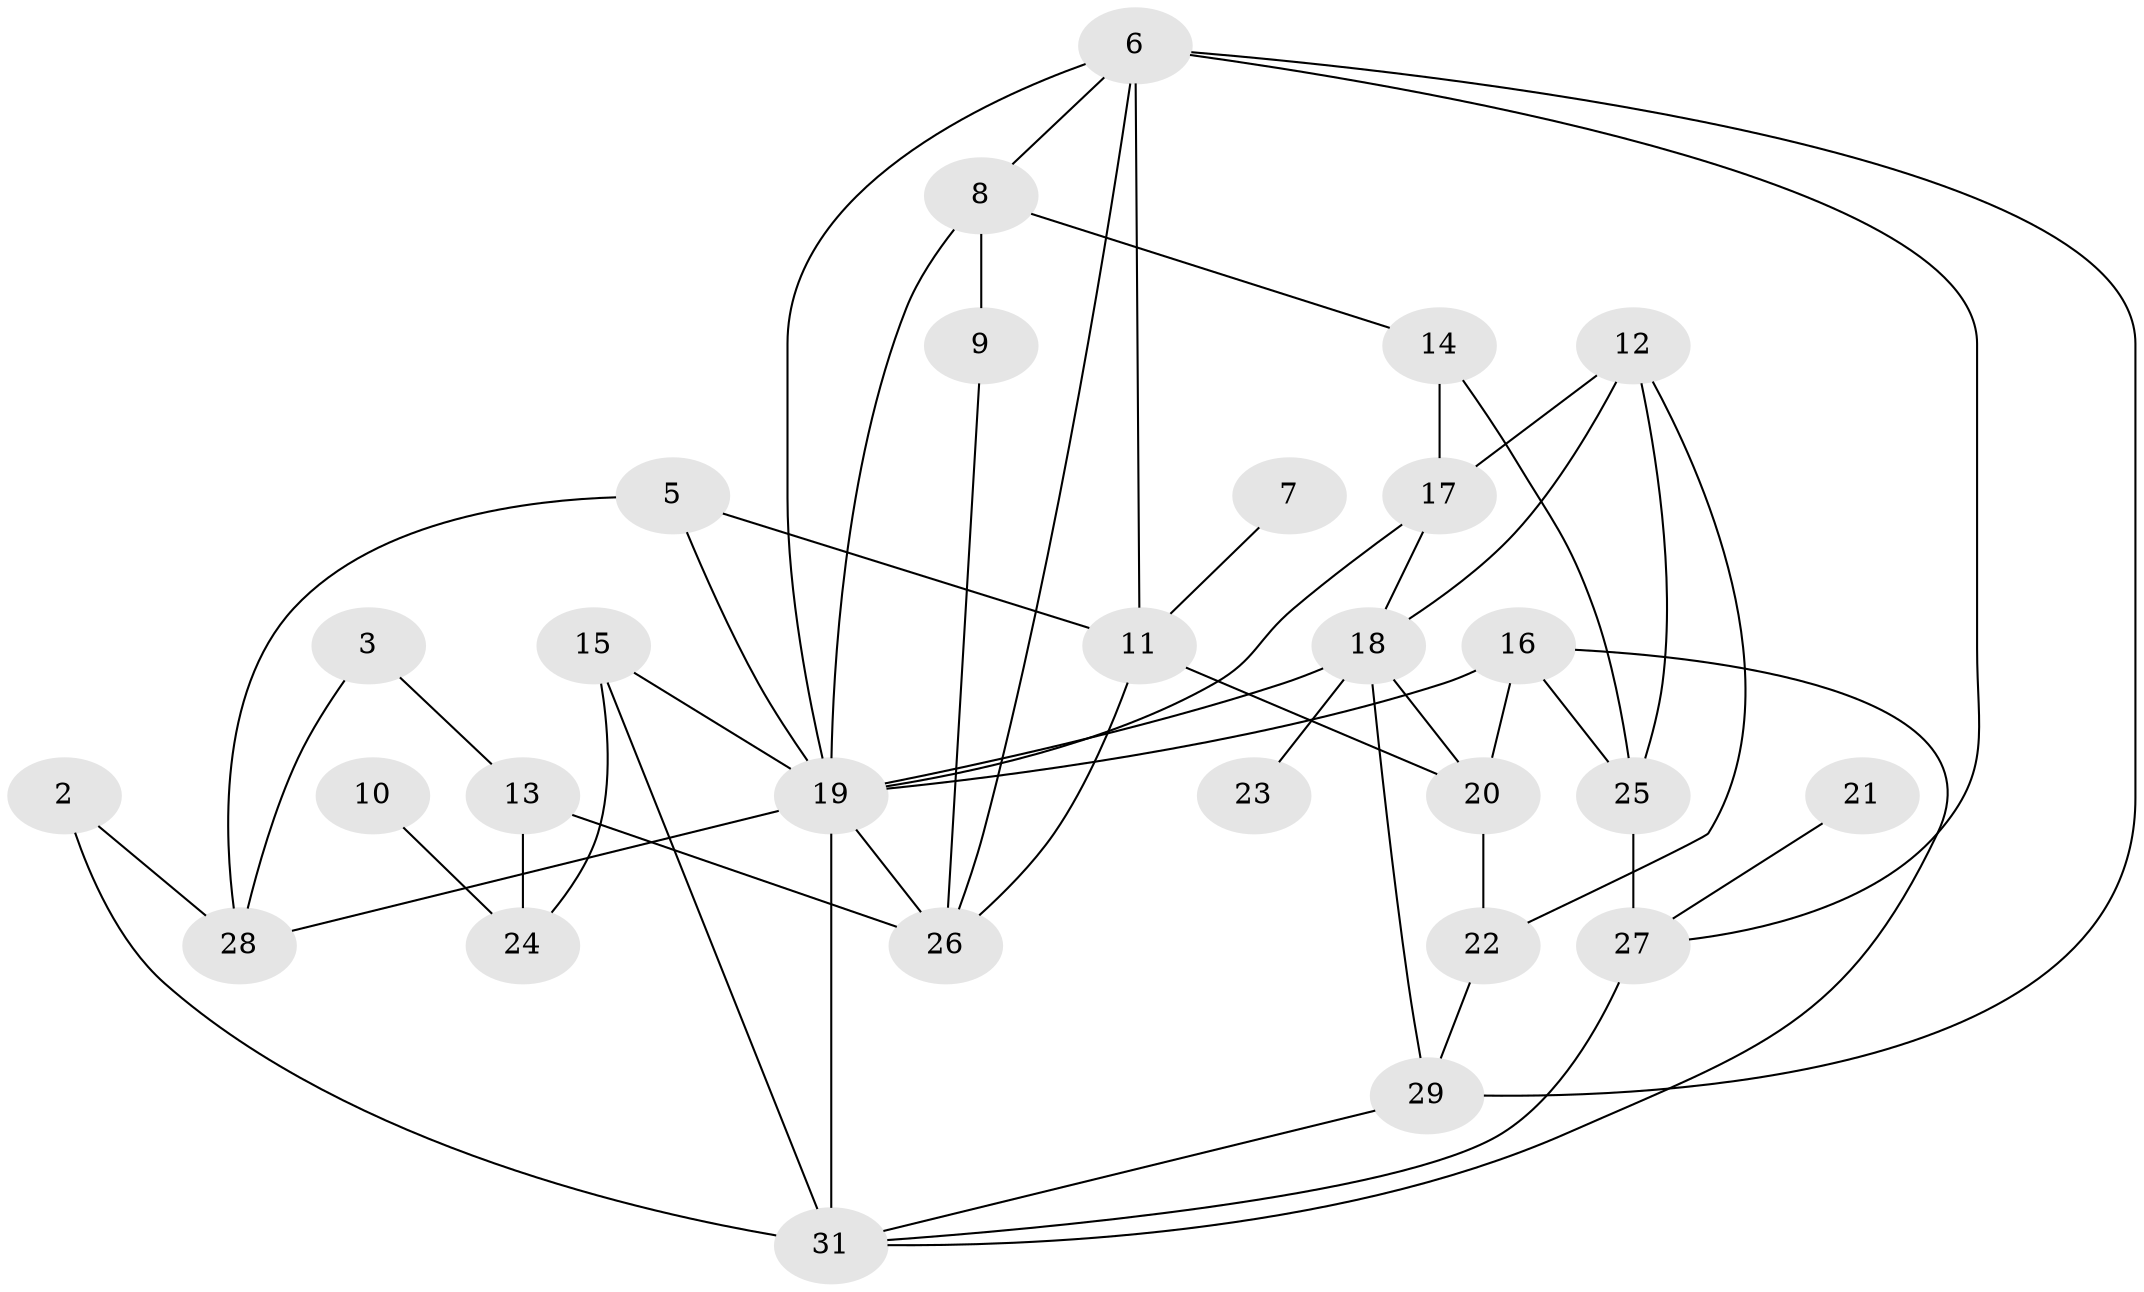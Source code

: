 // original degree distribution, {5: 0.11475409836065574, 4: 0.18032786885245902, 7: 0.03278688524590164, 2: 0.29508196721311475, 0: 0.04918032786885246, 1: 0.11475409836065574, 6: 0.01639344262295082, 3: 0.19672131147540983}
// Generated by graph-tools (version 1.1) at 2025/00/03/09/25 03:00:50]
// undirected, 28 vertices, 51 edges
graph export_dot {
graph [start="1"]
  node [color=gray90,style=filled];
  2;
  3;
  5;
  6;
  7;
  8;
  9;
  10;
  11;
  12;
  13;
  14;
  15;
  16;
  17;
  18;
  19;
  20;
  21;
  22;
  23;
  24;
  25;
  26;
  27;
  28;
  29;
  31;
  2 -- 28 [weight=1.0];
  2 -- 31 [weight=1.0];
  3 -- 13 [weight=1.0];
  3 -- 28 [weight=1.0];
  5 -- 11 [weight=1.0];
  5 -- 19 [weight=1.0];
  5 -- 28 [weight=1.0];
  6 -- 8 [weight=1.0];
  6 -- 11 [weight=1.0];
  6 -- 19 [weight=1.0];
  6 -- 26 [weight=1.0];
  6 -- 27 [weight=1.0];
  6 -- 29 [weight=1.0];
  7 -- 11 [weight=1.0];
  8 -- 9 [weight=1.0];
  8 -- 14 [weight=1.0];
  8 -- 19 [weight=1.0];
  9 -- 26 [weight=1.0];
  10 -- 24 [weight=1.0];
  11 -- 20 [weight=1.0];
  11 -- 26 [weight=1.0];
  12 -- 17 [weight=2.0];
  12 -- 18 [weight=1.0];
  12 -- 22 [weight=1.0];
  12 -- 25 [weight=1.0];
  13 -- 24 [weight=1.0];
  13 -- 26 [weight=2.0];
  14 -- 17 [weight=1.0];
  14 -- 25 [weight=1.0];
  15 -- 19 [weight=1.0];
  15 -- 24 [weight=1.0];
  15 -- 31 [weight=2.0];
  16 -- 19 [weight=1.0];
  16 -- 20 [weight=2.0];
  16 -- 25 [weight=1.0];
  16 -- 31 [weight=1.0];
  17 -- 18 [weight=1.0];
  17 -- 19 [weight=1.0];
  18 -- 19 [weight=2.0];
  18 -- 20 [weight=1.0];
  18 -- 23 [weight=1.0];
  18 -- 29 [weight=1.0];
  19 -- 26 [weight=1.0];
  19 -- 28 [weight=1.0];
  19 -- 31 [weight=1.0];
  20 -- 22 [weight=1.0];
  21 -- 27 [weight=1.0];
  22 -- 29 [weight=1.0];
  25 -- 27 [weight=2.0];
  27 -- 31 [weight=1.0];
  29 -- 31 [weight=1.0];
}
